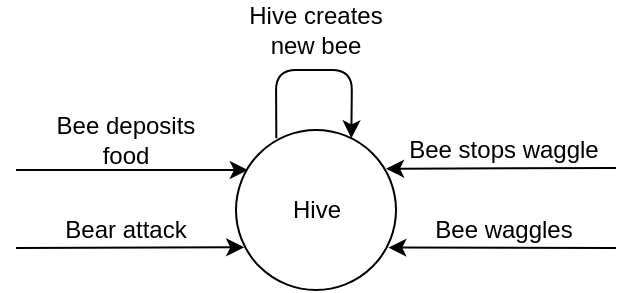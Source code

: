 <mxfile version="20.2.3" type="device"><diagram id="MJHSGf5sKgko3g6wKqM8" name="Page-1"><mxGraphModel dx="1106" dy="847" grid="1" gridSize="10" guides="1" tooltips="1" connect="1" arrows="1" fold="1" page="1" pageScale="1" pageWidth="850" pageHeight="1100" math="0" shadow="0"><root><mxCell id="0"/><mxCell id="1" parent="0"/><mxCell id="zoNW_bpsHkGHubBuZJd_-4" value="" style="group" parent="1" vertex="1" connectable="0"><mxGeometry x="440" y="250" width="90" height="80" as="geometry"/></mxCell><mxCell id="zoNW_bpsHkGHubBuZJd_-5" value="" style="ellipse;whiteSpace=wrap;html=1;aspect=fixed;" parent="zoNW_bpsHkGHubBuZJd_-4" vertex="1"><mxGeometry width="80" height="80" as="geometry"/></mxCell><mxCell id="zoNW_bpsHkGHubBuZJd_-6" value="&lt;div&gt;Hive&lt;/div&gt;" style="text;html=1;resizable=0;autosize=1;align=center;verticalAlign=middle;points=[];fillColor=none;strokeColor=none;rounded=0;" parent="zoNW_bpsHkGHubBuZJd_-4" vertex="1"><mxGeometry x="15" y="25" width="50" height="30" as="geometry"/></mxCell><mxCell id="zoNW_bpsHkGHubBuZJd_-18" value="Bee deposits food" style="text;html=1;strokeColor=none;fillColor=none;align=center;verticalAlign=middle;whiteSpace=wrap;rounded=0;" parent="1" vertex="1"><mxGeometry x="345" y="240" width="80" height="30" as="geometry"/></mxCell><mxCell id="zoNW_bpsHkGHubBuZJd_-19" value="" style="endArrow=classic;html=1;rounded=0;entryX=0;entryY=0;entryDx=0;entryDy=0;" parent="1" edge="1"><mxGeometry width="50" height="50" relative="1" as="geometry"><mxPoint x="330" y="270" as="sourcePoint"/><mxPoint x="445.926" y="269.996" as="targetPoint"/></mxGeometry></mxCell><mxCell id="zoNW_bpsHkGHubBuZJd_-23" value="" style="endArrow=classic;html=1;exitX=0.277;exitY=0.052;exitDx=0;exitDy=0;exitPerimeter=0;entryX=0.746;entryY=0.052;entryDx=0;entryDy=0;entryPerimeter=0;" parent="1" edge="1"><mxGeometry width="50" height="50" relative="1" as="geometry"><mxPoint x="460.16" y="254.16" as="sourcePoint"/><mxPoint x="497.68" y="254.16" as="targetPoint"/><Array as="points"><mxPoint x="460" y="220"/><mxPoint x="498" y="220"/></Array></mxGeometry></mxCell><mxCell id="zoNW_bpsHkGHubBuZJd_-25" value="Hive creates new bee" style="text;html=1;strokeColor=none;fillColor=none;align=center;verticalAlign=middle;whiteSpace=wrap;rounded=0;" parent="1" vertex="1"><mxGeometry x="440" y="190" width="80" height="20" as="geometry"/></mxCell><mxCell id="zoNW_bpsHkGHubBuZJd_-27" value="" style="endArrow=classic;html=1;rounded=0;entryX=0.051;entryY=0.733;entryDx=0;entryDy=0;entryPerimeter=0;" parent="1" target="zoNW_bpsHkGHubBuZJd_-5" edge="1"><mxGeometry width="50" height="50" relative="1" as="geometry"><mxPoint x="330" y="309" as="sourcePoint"/><mxPoint x="470" y="362" as="targetPoint"/><Array as="points"/></mxGeometry></mxCell><mxCell id="zoNW_bpsHkGHubBuZJd_-28" value="Bear attack" style="text;html=1;strokeColor=none;fillColor=none;align=center;verticalAlign=middle;whiteSpace=wrap;rounded=0;" parent="1" vertex="1"><mxGeometry x="345" y="290" width="80" height="20" as="geometry"/></mxCell><mxCell id="zoNW_bpsHkGHubBuZJd_-33" value="Bee stops waggle" style="text;html=1;strokeColor=none;fillColor=none;align=center;verticalAlign=middle;whiteSpace=wrap;rounded=0;" parent="1" vertex="1"><mxGeometry x="520" y="250" width="108.28" height="20" as="geometry"/></mxCell><mxCell id="zoNW_bpsHkGHubBuZJd_-34" value="" style="endArrow=classic;html=1;rounded=0;entryX=0.938;entryY=0.242;entryDx=0;entryDy=0;entryPerimeter=0;" parent="1" target="zoNW_bpsHkGHubBuZJd_-5" edge="1"><mxGeometry width="50" height="50" relative="1" as="geometry"><mxPoint x="630" y="269" as="sourcePoint"/><mxPoint x="560.004" y="198.284" as="targetPoint"/><Array as="points"/></mxGeometry></mxCell><mxCell id="zoNW_bpsHkGHubBuZJd_-35" value="" style="endArrow=classic;html=1;rounded=0;entryX=0.952;entryY=0.735;entryDx=0;entryDy=0;entryPerimeter=0;" parent="1" target="zoNW_bpsHkGHubBuZJd_-5" edge="1"><mxGeometry width="50" height="50" relative="1" as="geometry"><mxPoint x="630" y="309" as="sourcePoint"/><mxPoint x="520" y="309" as="targetPoint"/><Array as="points"/></mxGeometry></mxCell><mxCell id="zoNW_bpsHkGHubBuZJd_-36" value="Bee waggles" style="text;html=1;strokeColor=none;fillColor=none;align=center;verticalAlign=middle;whiteSpace=wrap;rounded=0;" parent="1" vertex="1"><mxGeometry x="520" y="290" width="108.28" height="20" as="geometry"/></mxCell></root></mxGraphModel></diagram></mxfile>